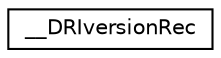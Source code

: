 digraph "Graphe hiérarchique des classes"
{
  edge [fontname="Helvetica",fontsize="10",labelfontname="Helvetica",labelfontsize="10"];
  node [fontname="Helvetica",fontsize="10",shape=record];
  rankdir="LR";
  Node1 [label="__DRIversionRec",height=0.2,width=0.4,color="black", fillcolor="white", style="filled",URL="$struct_____d_r_iversion_rec.html"];
}
